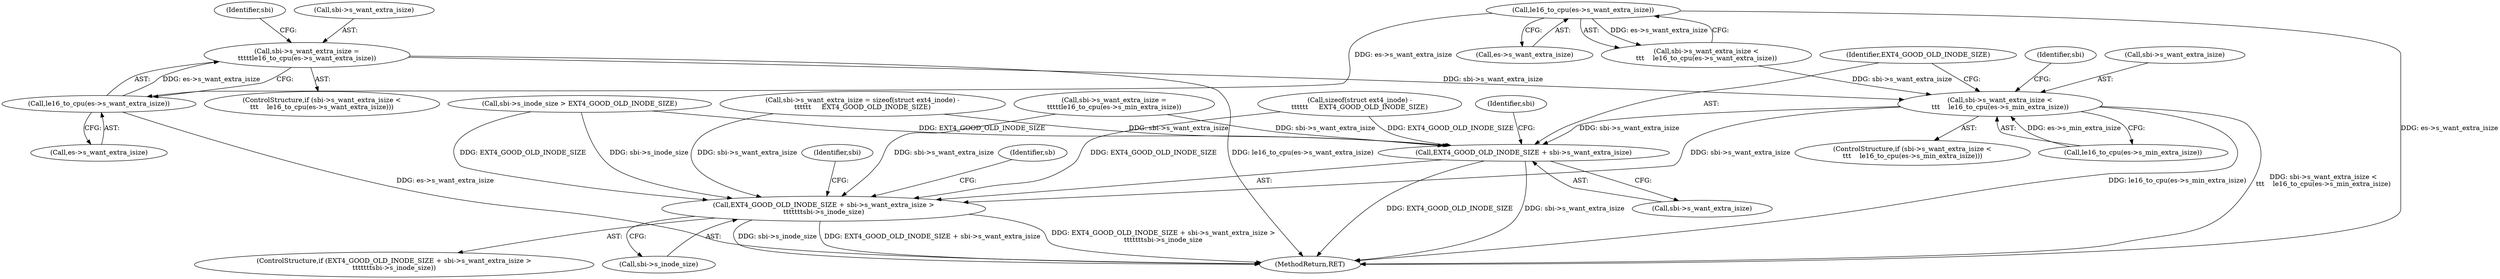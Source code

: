 digraph "0_linux_0449641130f5652b344ef6fa39fa019d7e94660a@pointer" {
"1001785" [label="(Call,sbi->s_want_extra_isize =\n\t\t\t\t\tle16_to_cpu(es->s_want_extra_isize))"];
"1001789" [label="(Call,le16_to_cpu(es->s_want_extra_isize))"];
"1001781" [label="(Call,le16_to_cpu(es->s_want_extra_isize))"];
"1001794" [label="(Call,sbi->s_want_extra_isize <\n\t\t\t    le16_to_cpu(es->s_min_extra_isize))"];
"1001811" [label="(Call,EXT4_GOOD_OLD_INODE_SIZE + sbi->s_want_extra_isize >\n\t\t\t\t\t\t\tsbi->s_inode_size)"];
"1001812" [label="(Call,EXT4_GOOD_OLD_INODE_SIZE + sbi->s_want_extra_isize)"];
"1001802" [label="(Call,sbi->s_want_extra_isize =\n\t\t\t\t\tle16_to_cpu(es->s_min_extra_isize))"];
"1001782" [label="(Call,es->s_want_extra_isize)"];
"1001786" [label="(Call,sbi->s_want_extra_isize)"];
"1001793" [label="(ControlStructure,if (sbi->s_want_extra_isize <\n\t\t\t    le16_to_cpu(es->s_min_extra_isize)))"];
"1001757" [label="(Call,sbi->s_inode_size > EXT4_GOOD_OLD_INODE_SIZE)"];
"1001763" [label="(Call,sbi->s_want_extra_isize = sizeof(struct ext4_inode) -\n\t\t\t\t\t\t     EXT4_GOOD_OLD_INODE_SIZE)"];
"1001804" [label="(Identifier,sbi)"];
"1001777" [label="(Call,sbi->s_want_extra_isize <\n\t\t\t    le16_to_cpu(es->s_want_extra_isize))"];
"1001794" [label="(Call,sbi->s_want_extra_isize <\n\t\t\t    le16_to_cpu(es->s_min_extra_isize))"];
"1001781" [label="(Call,le16_to_cpu(es->s_want_extra_isize))"];
"1001823" [label="(Identifier,sbi)"];
"1001785" [label="(Call,sbi->s_want_extra_isize =\n\t\t\t\t\tle16_to_cpu(es->s_want_extra_isize))"];
"1001790" [label="(Call,es->s_want_extra_isize)"];
"1001811" [label="(Call,EXT4_GOOD_OLD_INODE_SIZE + sbi->s_want_extra_isize >\n\t\t\t\t\t\t\tsbi->s_inode_size)"];
"1001817" [label="(Call,sbi->s_inode_size)"];
"1001789" [label="(Call,le16_to_cpu(es->s_want_extra_isize))"];
"1001810" [label="(ControlStructure,if (EXT4_GOOD_OLD_INODE_SIZE + sbi->s_want_extra_isize >\n\t\t\t\t\t\t\tsbi->s_inode_size))"];
"1001798" [label="(Call,le16_to_cpu(es->s_min_extra_isize))"];
"1001795" [label="(Call,sbi->s_want_extra_isize)"];
"1001776" [label="(ControlStructure,if (sbi->s_want_extra_isize <\n\t\t\t    le16_to_cpu(es->s_want_extra_isize)))"];
"1001767" [label="(Call,sizeof(struct ext4_inode) -\n\t\t\t\t\t\t     EXT4_GOOD_OLD_INODE_SIZE)"];
"1001836" [label="(Identifier,sb)"];
"1001813" [label="(Identifier,EXT4_GOOD_OLD_INODE_SIZE)"];
"1001818" [label="(Identifier,sbi)"];
"1001796" [label="(Identifier,sbi)"];
"1001812" [label="(Call,EXT4_GOOD_OLD_INODE_SIZE + sbi->s_want_extra_isize)"];
"1001814" [label="(Call,sbi->s_want_extra_isize)"];
"1002222" [label="(MethodReturn,RET)"];
"1001785" -> "1001776"  [label="AST: "];
"1001785" -> "1001789"  [label="CFG: "];
"1001786" -> "1001785"  [label="AST: "];
"1001789" -> "1001785"  [label="AST: "];
"1001796" -> "1001785"  [label="CFG: "];
"1001785" -> "1002222"  [label="DDG: le16_to_cpu(es->s_want_extra_isize)"];
"1001789" -> "1001785"  [label="DDG: es->s_want_extra_isize"];
"1001785" -> "1001794"  [label="DDG: sbi->s_want_extra_isize"];
"1001789" -> "1001790"  [label="CFG: "];
"1001790" -> "1001789"  [label="AST: "];
"1001789" -> "1002222"  [label="DDG: es->s_want_extra_isize"];
"1001781" -> "1001789"  [label="DDG: es->s_want_extra_isize"];
"1001781" -> "1001777"  [label="AST: "];
"1001781" -> "1001782"  [label="CFG: "];
"1001782" -> "1001781"  [label="AST: "];
"1001777" -> "1001781"  [label="CFG: "];
"1001781" -> "1002222"  [label="DDG: es->s_want_extra_isize"];
"1001781" -> "1001777"  [label="DDG: es->s_want_extra_isize"];
"1001794" -> "1001793"  [label="AST: "];
"1001794" -> "1001798"  [label="CFG: "];
"1001795" -> "1001794"  [label="AST: "];
"1001798" -> "1001794"  [label="AST: "];
"1001804" -> "1001794"  [label="CFG: "];
"1001813" -> "1001794"  [label="CFG: "];
"1001794" -> "1002222"  [label="DDG: sbi->s_want_extra_isize <\n\t\t\t    le16_to_cpu(es->s_min_extra_isize)"];
"1001794" -> "1002222"  [label="DDG: le16_to_cpu(es->s_min_extra_isize)"];
"1001777" -> "1001794"  [label="DDG: sbi->s_want_extra_isize"];
"1001798" -> "1001794"  [label="DDG: es->s_min_extra_isize"];
"1001794" -> "1001811"  [label="DDG: sbi->s_want_extra_isize"];
"1001794" -> "1001812"  [label="DDG: sbi->s_want_extra_isize"];
"1001811" -> "1001810"  [label="AST: "];
"1001811" -> "1001817"  [label="CFG: "];
"1001812" -> "1001811"  [label="AST: "];
"1001817" -> "1001811"  [label="AST: "];
"1001823" -> "1001811"  [label="CFG: "];
"1001836" -> "1001811"  [label="CFG: "];
"1001811" -> "1002222"  [label="DDG: EXT4_GOOD_OLD_INODE_SIZE + sbi->s_want_extra_isize"];
"1001811" -> "1002222"  [label="DDG: EXT4_GOOD_OLD_INODE_SIZE + sbi->s_want_extra_isize >\n\t\t\t\t\t\t\tsbi->s_inode_size"];
"1001811" -> "1002222"  [label="DDG: sbi->s_inode_size"];
"1001767" -> "1001811"  [label="DDG: EXT4_GOOD_OLD_INODE_SIZE"];
"1001757" -> "1001811"  [label="DDG: EXT4_GOOD_OLD_INODE_SIZE"];
"1001757" -> "1001811"  [label="DDG: sbi->s_inode_size"];
"1001763" -> "1001811"  [label="DDG: sbi->s_want_extra_isize"];
"1001802" -> "1001811"  [label="DDG: sbi->s_want_extra_isize"];
"1001812" -> "1001814"  [label="CFG: "];
"1001813" -> "1001812"  [label="AST: "];
"1001814" -> "1001812"  [label="AST: "];
"1001818" -> "1001812"  [label="CFG: "];
"1001812" -> "1002222"  [label="DDG: EXT4_GOOD_OLD_INODE_SIZE"];
"1001812" -> "1002222"  [label="DDG: sbi->s_want_extra_isize"];
"1001767" -> "1001812"  [label="DDG: EXT4_GOOD_OLD_INODE_SIZE"];
"1001757" -> "1001812"  [label="DDG: EXT4_GOOD_OLD_INODE_SIZE"];
"1001763" -> "1001812"  [label="DDG: sbi->s_want_extra_isize"];
"1001802" -> "1001812"  [label="DDG: sbi->s_want_extra_isize"];
}
